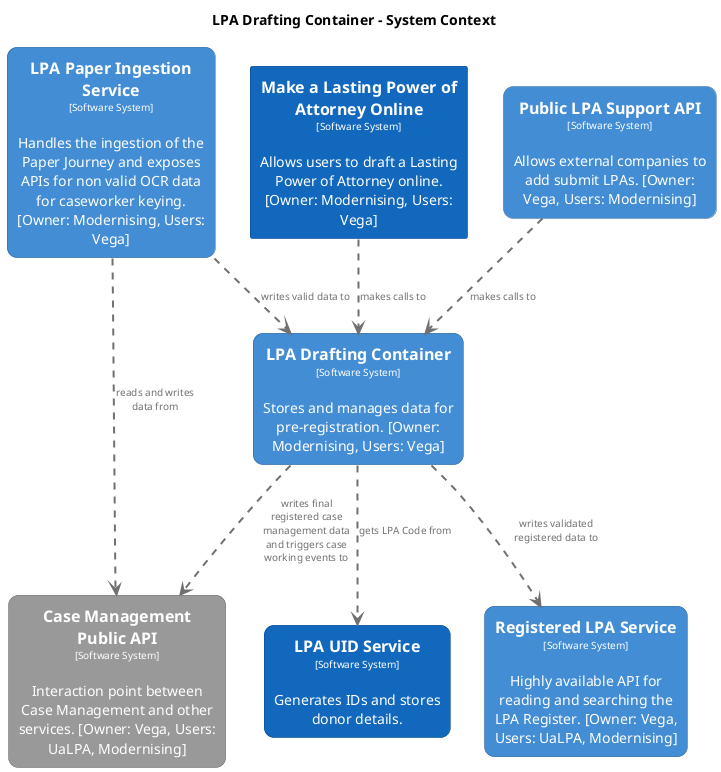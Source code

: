 @startuml
set separator none
title LPA Drafting Container - System Context

top to bottom direction

skinparam {
  shadowing false
  arrowFontSize 10
  defaultTextAlignment center
  wrapWidth 200
  maxMessageSize 100
}

hide stereotype

skinparam rectangle<<CaseManagementPublicAPI>> {
  BackgroundColor #999999
  FontColor #ffffff
  BorderColor #6b6b6b
  roundCorner 20
}
skinparam rectangle<<LPADraftingContainer>> {
  BackgroundColor #438dd5
  FontColor #ffffff
  BorderColor #2e6295
  roundCorner 20
}
skinparam rectangle<<LPAPaperIngestionService>> {
  BackgroundColor #438dd5
  FontColor #ffffff
  BorderColor #2e6295
  roundCorner 20
}
skinparam rectangle<<LPAUIDService>> {
  BackgroundColor #1168bd
  FontColor #ffffff
  BorderColor #0b4884
  roundCorner 20
}
skinparam rectangle<<MakeaLastingPowerofAttorneyOnline>> {
  BackgroundColor #1168bd
  FontColor #ffffff
  BorderColor #0b4884
}
skinparam rectangle<<PublicLPASupportAPI>> {
  BackgroundColor #438dd5
  FontColor #ffffff
  BorderColor #2e6295
  roundCorner 20
}
skinparam rectangle<<RegisteredLPAService>> {
  BackgroundColor #438dd5
  FontColor #ffffff
  BorderColor #2e6295
  roundCorner 20
}

rectangle "==LPA UID Service\n<size:10>[Software System]</size>\n\nGenerates IDs and stores donor details." <<LPAUIDService>> as LPAUIDService
rectangle "==Make a Lasting Power of Attorney Online\n<size:10>[Software System]</size>\n\nAllows users to draft a Lasting Power of Attorney online. [Owner: Modernising, Users: Vega]" <<MakeaLastingPowerofAttorneyOnline>> as MakeaLastingPowerofAttorneyOnline
rectangle "==Case Management Public API\n<size:10>[Software System]</size>\n\nInteraction point between Case Management and other services. [Owner: Vega, Users: UaLPA, Modernising]" <<CaseManagementPublicAPI>> as CaseManagementPublicAPI
rectangle "==Registered LPA Service\n<size:10>[Software System]</size>\n\nHighly available API for reading and searching the LPA Register. [Owner: Vega, Users: UaLPA, Modernising]" <<RegisteredLPAService>> as RegisteredLPAService
rectangle "==LPA Drafting Container\n<size:10>[Software System]</size>\n\nStores and manages data for pre-registration. [Owner: Modernising, Users: Vega]" <<LPADraftingContainer>> as LPADraftingContainer
rectangle "==Public LPA Support API\n<size:10>[Software System]</size>\n\nAllows external companies to add submit LPAs. [Owner: Vega, Users: Modernising]" <<PublicLPASupportAPI>> as PublicLPASupportAPI
rectangle "==LPA Paper Ingestion Service\n<size:10>[Software System]</size>\n\nHandles the ingestion of the Paper Journey and exposes APIs for non valid OCR data for caseworker keying. [Owner: Modernising, Users: Vega]" <<LPAPaperIngestionService>> as LPAPaperIngestionService

LPADraftingContainer .[#707070,thickness=2].> LPAUIDService : "<color:#707070>gets LPA Code from"
LPADraftingContainer .[#707070,thickness=2].> RegisteredLPAService : "<color:#707070>writes validated registered data to"
LPADraftingContainer .[#707070,thickness=2].> CaseManagementPublicAPI : "<color:#707070>writes final registered case management data and triggers case working events to"
PublicLPASupportAPI .[#707070,thickness=2].> LPADraftingContainer : "<color:#707070>makes calls to"
LPAPaperIngestionService .[#707070,thickness=2].> CaseManagementPublicAPI : "<color:#707070>reads and writes data from"
LPAPaperIngestionService .[#707070,thickness=2].> LPADraftingContainer : "<color:#707070>writes valid data to"
MakeaLastingPowerofAttorneyOnline .[#707070,thickness=2].> LPADraftingContainer : "<color:#707070>makes calls to"
@enduml